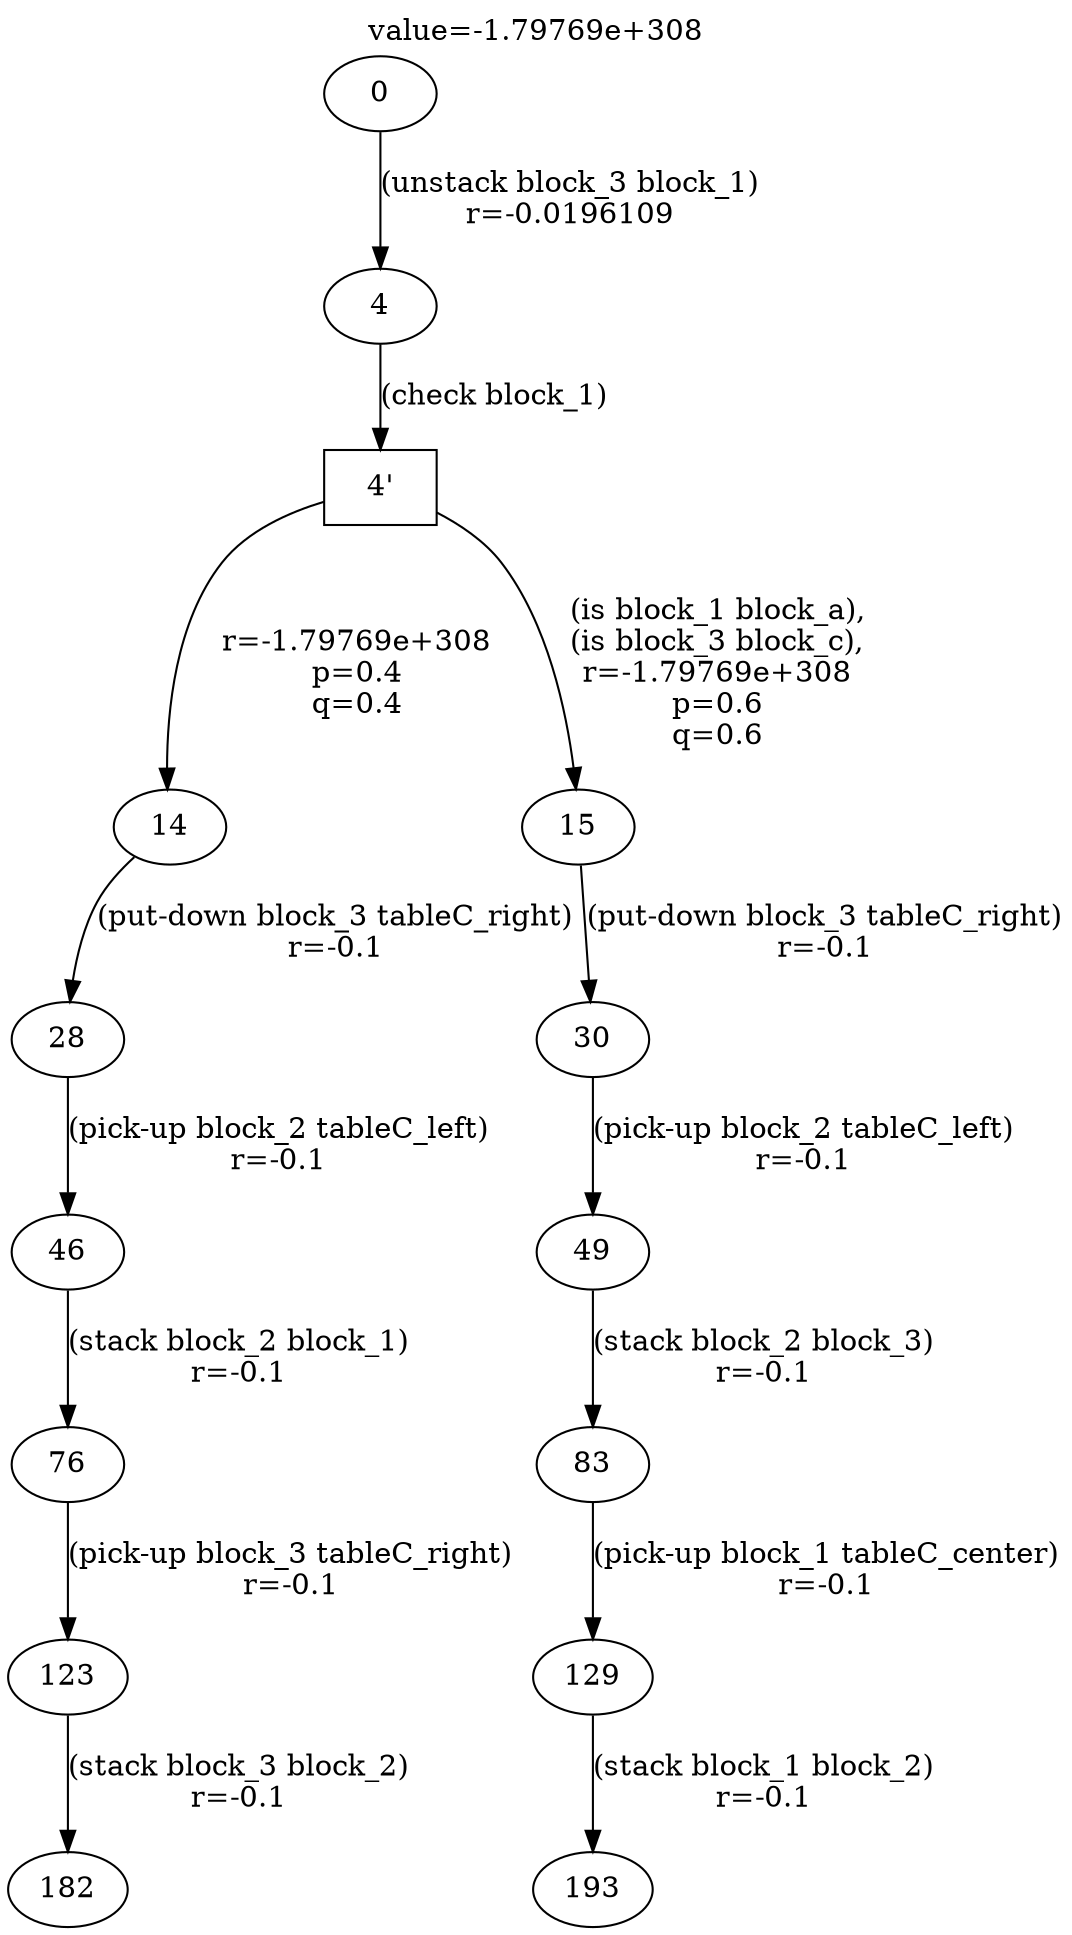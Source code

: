 digraph g{
label="value=-1.79769e+308"
labelloc=top
0->4 [ label="(unstack block_3 block_1)
r=-0.0196109" ];
"4'" [ shape=box ] ;
4->"4'" [ label="(check block_1)" ];
"4'"->14 [ label="
r=-1.79769e+308
p=0.4
q=0.4" ];
14->28 [ label="(put-down block_3 tableC_right)
r=-0.1" ];
28->46 [ label="(pick-up block_2 tableC_left)
r=-0.1" ];
46->76 [ label="(stack block_2 block_1)
r=-0.1" ];
76->123 [ label="(pick-up block_3 tableC_right)
r=-0.1" ];
123->182 [ label="(stack block_3 block_2)
r=-0.1" ];
"4'"->15 [ label="
(is block_1 block_a),
(is block_3 block_c),
r=-1.79769e+308
p=0.6
q=0.6" ];
15->30 [ label="(put-down block_3 tableC_right)
r=-0.1" ];
30->49 [ label="(pick-up block_2 tableC_left)
r=-0.1" ];
49->83 [ label="(stack block_2 block_3)
r=-0.1" ];
83->129 [ label="(pick-up block_1 tableC_center)
r=-0.1" ];
129->193 [ label="(stack block_1 block_2)
r=-0.1" ];
}
